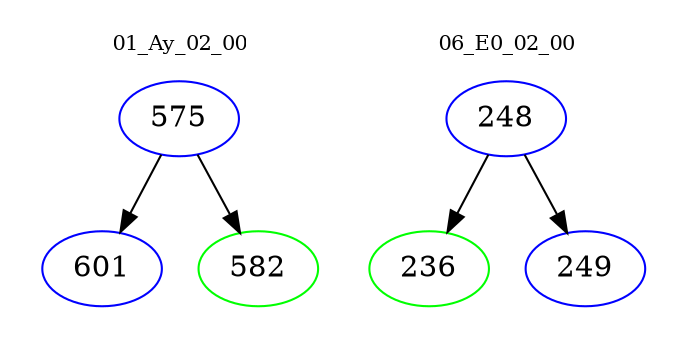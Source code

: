 digraph{
subgraph cluster_0 {
color = white
label = "01_Ay_02_00";
fontsize=10;
T0_575 [label="575", color="blue"]
T0_575 -> T0_601 [color="black"]
T0_601 [label="601", color="blue"]
T0_575 -> T0_582 [color="black"]
T0_582 [label="582", color="green"]
}
subgraph cluster_1 {
color = white
label = "06_E0_02_00";
fontsize=10;
T1_248 [label="248", color="blue"]
T1_248 -> T1_236 [color="black"]
T1_236 [label="236", color="green"]
T1_248 -> T1_249 [color="black"]
T1_249 [label="249", color="blue"]
}
}
